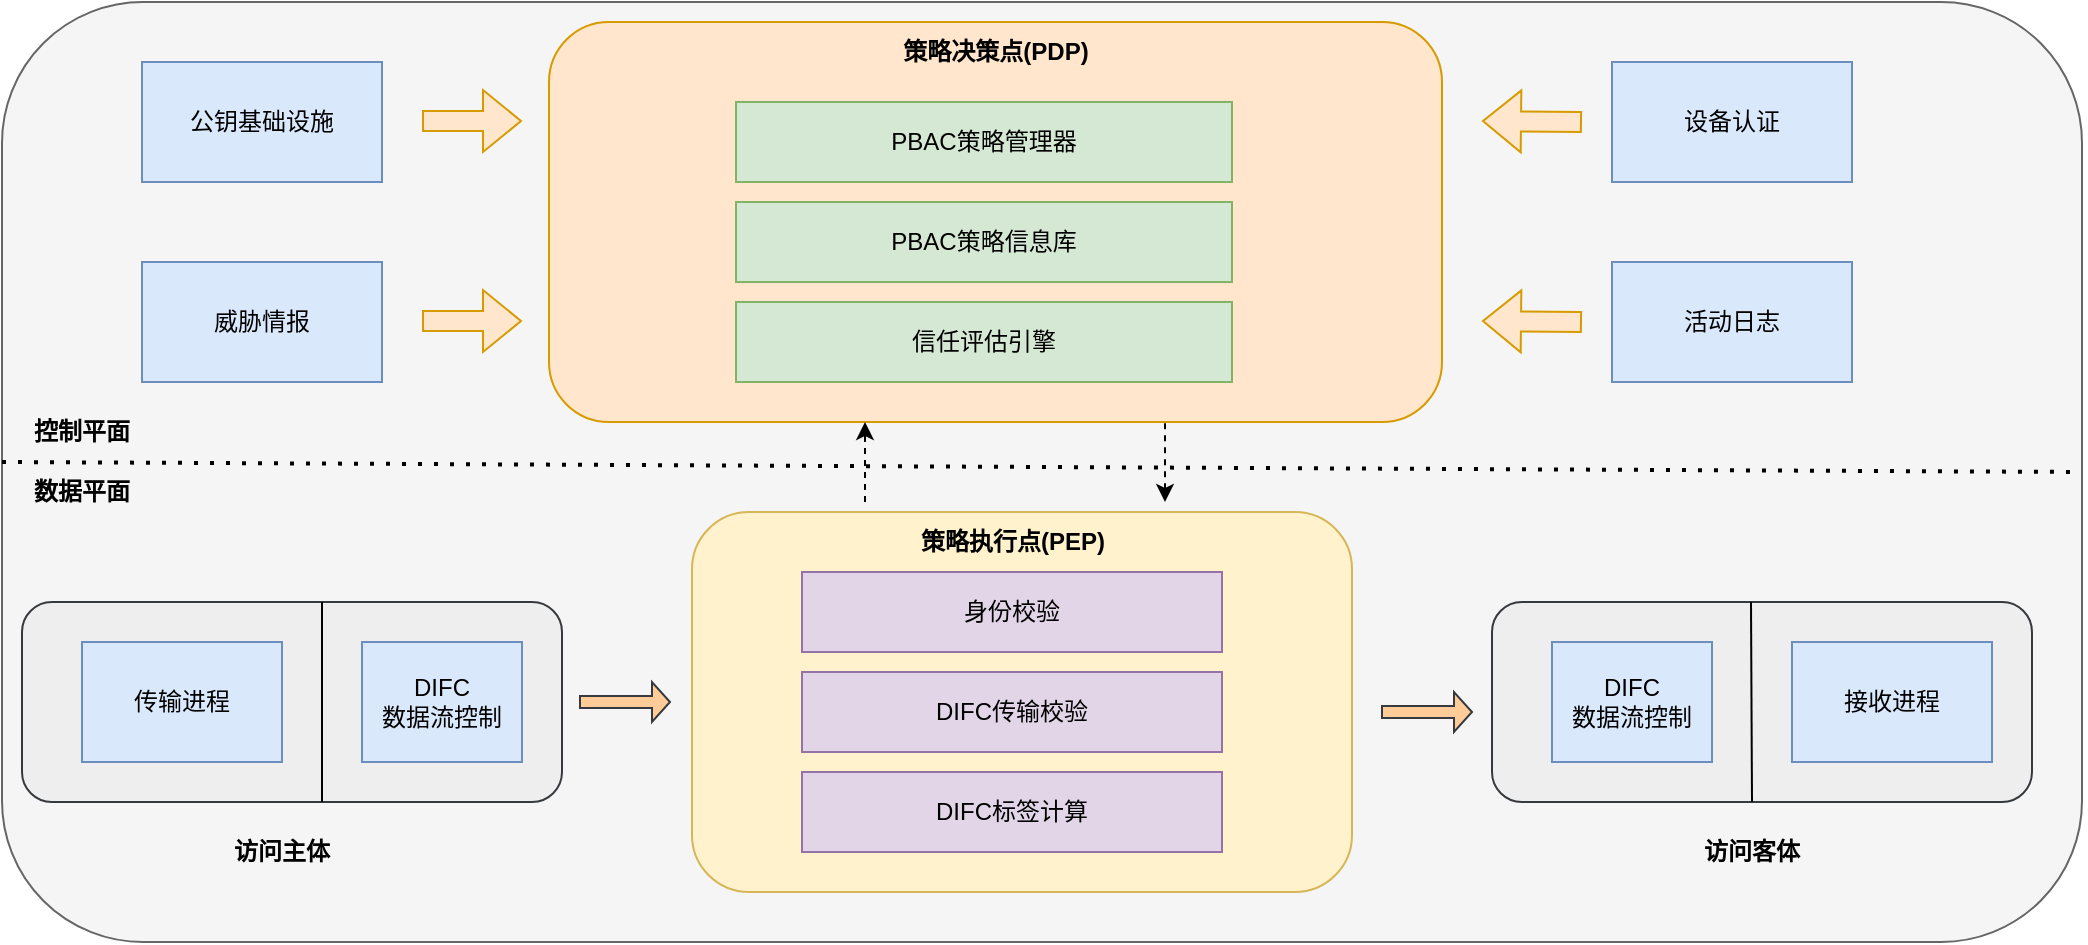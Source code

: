 <mxfile version="21.1.2" type="github">
  <diagram name="第 1 页" id="Qb4k8GEXQSuuynJWTsJw">
    <mxGraphModel dx="1434" dy="788" grid="1" gridSize="10" guides="1" tooltips="1" connect="1" arrows="1" fold="1" page="1" pageScale="1" pageWidth="827" pageHeight="1169" math="0" shadow="0">
      <root>
        <mxCell id="0" />
        <mxCell id="1" parent="0" />
        <mxCell id="Vi5Gioc8bYA2O3Cc7jTk-11" value="" style="rounded=1;whiteSpace=wrap;html=1;fillColor=#f5f5f5;fontColor=#333333;strokeColor=#666666;" vertex="1" parent="1">
          <mxGeometry x="80" y="80" width="1040" height="470" as="geometry" />
        </mxCell>
        <mxCell id="Vi5Gioc8bYA2O3Cc7jTk-12" value="" style="endArrow=none;dashed=1;html=1;dashPattern=1 3;strokeWidth=2;rounded=0;entryX=1;entryY=0.5;entryDx=0;entryDy=0;" edge="1" parent="1" target="Vi5Gioc8bYA2O3Cc7jTk-11">
          <mxGeometry width="50" height="50" relative="1" as="geometry">
            <mxPoint x="80" y="310" as="sourcePoint" />
            <mxPoint x="130" y="260" as="targetPoint" />
          </mxGeometry>
        </mxCell>
        <mxCell id="Vi5Gioc8bYA2O3Cc7jTk-17" value="" style="rounded=1;whiteSpace=wrap;html=1;fillColor=#fff2cc;strokeColor=#d6b656;" vertex="1" parent="1">
          <mxGeometry x="425" y="335" width="330" height="190" as="geometry" />
        </mxCell>
        <mxCell id="Vi5Gioc8bYA2O3Cc7jTk-18" value="&lt;b&gt;策略执行点(PEP)&lt;/b&gt;" style="text;html=1;strokeColor=none;fillColor=none;align=center;verticalAlign=middle;whiteSpace=wrap;rounded=0;" vertex="1" parent="1">
          <mxGeometry x="527.5" y="335" width="115" height="30" as="geometry" />
        </mxCell>
        <mxCell id="Vi5Gioc8bYA2O3Cc7jTk-19" value="DIFC传输校验" style="rounded=0;whiteSpace=wrap;html=1;fillColor=#e1d5e7;strokeColor=#9673a6;" vertex="1" parent="1">
          <mxGeometry x="480" y="415" width="210" height="40" as="geometry" />
        </mxCell>
        <mxCell id="Vi5Gioc8bYA2O3Cc7jTk-20" value="DIFC标签计算" style="rounded=0;whiteSpace=wrap;html=1;fillColor=#e1d5e7;strokeColor=#9673a6;" vertex="1" parent="1">
          <mxGeometry x="480" y="465" width="210" height="40" as="geometry" />
        </mxCell>
        <mxCell id="Vi5Gioc8bYA2O3Cc7jTk-22" value="" style="rounded=1;whiteSpace=wrap;html=1;fillColor=#eeeeee;strokeColor=#36393d;" vertex="1" parent="1">
          <mxGeometry x="90" y="380" width="270" height="100" as="geometry" />
        </mxCell>
        <mxCell id="Vi5Gioc8bYA2O3Cc7jTk-23" value="传输进程" style="rounded=0;whiteSpace=wrap;html=1;fillColor=#dae8fc;strokeColor=#6c8ebf;" vertex="1" parent="1">
          <mxGeometry x="120" y="400" width="100" height="60" as="geometry" />
        </mxCell>
        <mxCell id="Vi5Gioc8bYA2O3Cc7jTk-24" value="DIFC&lt;br&gt;数据流控制" style="rounded=0;whiteSpace=wrap;html=1;fillColor=#dae8fc;strokeColor=#6c8ebf;" vertex="1" parent="1">
          <mxGeometry x="260" y="400" width="80" height="60" as="geometry" />
        </mxCell>
        <mxCell id="Vi5Gioc8bYA2O3Cc7jTk-26" value="" style="rounded=1;whiteSpace=wrap;html=1;fillColor=#eeeeee;strokeColor=#36393d;" vertex="1" parent="1">
          <mxGeometry x="825" y="380" width="270" height="100" as="geometry" />
        </mxCell>
        <mxCell id="Vi5Gioc8bYA2O3Cc7jTk-27" value="接收进程" style="rounded=0;whiteSpace=wrap;html=1;fillColor=#dae8fc;strokeColor=#6c8ebf;" vertex="1" parent="1">
          <mxGeometry x="975" y="400" width="100" height="60" as="geometry" />
        </mxCell>
        <mxCell id="Vi5Gioc8bYA2O3Cc7jTk-28" value="DIFC&lt;br&gt;数据流控制" style="rounded=0;whiteSpace=wrap;html=1;fillColor=#dae8fc;strokeColor=#6c8ebf;" vertex="1" parent="1">
          <mxGeometry x="855" y="400" width="80" height="60" as="geometry" />
        </mxCell>
        <mxCell id="Vi5Gioc8bYA2O3Cc7jTk-29" value="" style="rounded=1;whiteSpace=wrap;html=1;fillColor=#ffe6cc;strokeColor=#d79b00;" vertex="1" parent="1">
          <mxGeometry x="353.5" y="90" width="446.5" height="200" as="geometry" />
        </mxCell>
        <mxCell id="Vi5Gioc8bYA2O3Cc7jTk-30" value="PBAC策略管理器" style="rounded=0;whiteSpace=wrap;html=1;fillColor=#d5e8d4;strokeColor=#82b366;" vertex="1" parent="1">
          <mxGeometry x="447" y="130" width="248" height="40" as="geometry" />
        </mxCell>
        <mxCell id="Vi5Gioc8bYA2O3Cc7jTk-31" value="PBAC策略信息库" style="rounded=0;whiteSpace=wrap;html=1;fillColor=#d5e8d4;strokeColor=#82b366;" vertex="1" parent="1">
          <mxGeometry x="447" y="180" width="248" height="40" as="geometry" />
        </mxCell>
        <mxCell id="Vi5Gioc8bYA2O3Cc7jTk-32" value="信任评估引擎" style="rounded=0;whiteSpace=wrap;html=1;fillColor=#d5e8d4;strokeColor=#82b366;" vertex="1" parent="1">
          <mxGeometry x="447" y="230" width="248" height="40" as="geometry" />
        </mxCell>
        <mxCell id="Vi5Gioc8bYA2O3Cc7jTk-33" value="&lt;b&gt;策略决策点(PDP)&lt;/b&gt;" style="text;html=1;strokeColor=none;fillColor=none;align=center;verticalAlign=middle;whiteSpace=wrap;rounded=0;" vertex="1" parent="1">
          <mxGeometry x="522.75" y="90" width="108" height="30" as="geometry" />
        </mxCell>
        <mxCell id="Vi5Gioc8bYA2O3Cc7jTk-34" value="公钥基础设施" style="rounded=0;whiteSpace=wrap;html=1;fillColor=#dae8fc;strokeColor=#6c8ebf;" vertex="1" parent="1">
          <mxGeometry x="150" y="110" width="120" height="60" as="geometry" />
        </mxCell>
        <mxCell id="Vi5Gioc8bYA2O3Cc7jTk-35" value="威胁情报" style="rounded=0;whiteSpace=wrap;html=1;fillColor=#dae8fc;strokeColor=#6c8ebf;" vertex="1" parent="1">
          <mxGeometry x="150" y="210" width="120" height="60" as="geometry" />
        </mxCell>
        <mxCell id="Vi5Gioc8bYA2O3Cc7jTk-36" value="设备认证" style="rounded=0;whiteSpace=wrap;html=1;fillColor=#dae8fc;strokeColor=#6c8ebf;" vertex="1" parent="1">
          <mxGeometry x="885" y="110" width="120" height="60" as="geometry" />
        </mxCell>
        <mxCell id="Vi5Gioc8bYA2O3Cc7jTk-37" value="活动日志" style="rounded=0;whiteSpace=wrap;html=1;fillColor=#dae8fc;strokeColor=#6c8ebf;" vertex="1" parent="1">
          <mxGeometry x="885" y="210" width="120" height="60" as="geometry" />
        </mxCell>
        <mxCell id="Vi5Gioc8bYA2O3Cc7jTk-38" value="" style="shape=flexArrow;endArrow=classic;html=1;rounded=0;fillColor=#ffe6cc;strokeColor=#d79b00;" edge="1" parent="1">
          <mxGeometry width="50" height="50" relative="1" as="geometry">
            <mxPoint x="290" y="139.5" as="sourcePoint" />
            <mxPoint x="340" y="139.5" as="targetPoint" />
          </mxGeometry>
        </mxCell>
        <mxCell id="Vi5Gioc8bYA2O3Cc7jTk-39" value="" style="shape=flexArrow;endArrow=classic;html=1;rounded=0;fillColor=#ffe6cc;strokeColor=#d79b00;" edge="1" parent="1">
          <mxGeometry width="50" height="50" relative="1" as="geometry">
            <mxPoint x="290" y="239.5" as="sourcePoint" />
            <mxPoint x="340" y="239.5" as="targetPoint" />
          </mxGeometry>
        </mxCell>
        <mxCell id="Vi5Gioc8bYA2O3Cc7jTk-40" value="" style="shape=flexArrow;endArrow=classic;html=1;rounded=0;fillColor=#ffe6cc;strokeColor=#d79b00;" edge="1" parent="1">
          <mxGeometry width="50" height="50" relative="1" as="geometry">
            <mxPoint x="870" y="140" as="sourcePoint" />
            <mxPoint x="820" y="139.5" as="targetPoint" />
          </mxGeometry>
        </mxCell>
        <mxCell id="Vi5Gioc8bYA2O3Cc7jTk-41" value="" style="shape=flexArrow;endArrow=classic;html=1;rounded=0;fillColor=#ffe6cc;strokeColor=#d79b00;" edge="1" parent="1">
          <mxGeometry width="50" height="50" relative="1" as="geometry">
            <mxPoint x="870" y="240" as="sourcePoint" />
            <mxPoint x="820" y="239.5" as="targetPoint" />
          </mxGeometry>
        </mxCell>
        <mxCell id="Vi5Gioc8bYA2O3Cc7jTk-42" value="&lt;b&gt;访问主体&lt;/b&gt;" style="text;html=1;strokeColor=none;fillColor=none;align=center;verticalAlign=middle;whiteSpace=wrap;rounded=0;" vertex="1" parent="1">
          <mxGeometry x="190" y="490" width="60" height="30" as="geometry" />
        </mxCell>
        <mxCell id="Vi5Gioc8bYA2O3Cc7jTk-43" value="&lt;b&gt;访问客体&lt;/b&gt;" style="text;html=1;strokeColor=none;fillColor=none;align=center;verticalAlign=middle;whiteSpace=wrap;rounded=0;" vertex="1" parent="1">
          <mxGeometry x="925" y="490" width="60" height="30" as="geometry" />
        </mxCell>
        <mxCell id="Vi5Gioc8bYA2O3Cc7jTk-44" value="" style="endArrow=classic;html=1;rounded=0;dashed=1;" edge="1" parent="1">
          <mxGeometry width="50" height="50" relative="1" as="geometry">
            <mxPoint x="511.5" y="330" as="sourcePoint" />
            <mxPoint x="511.5" y="290" as="targetPoint" />
          </mxGeometry>
        </mxCell>
        <mxCell id="Vi5Gioc8bYA2O3Cc7jTk-45" value="" style="endArrow=none;html=1;rounded=0;endFill=0;startArrow=classic;startFill=1;dashed=1;" edge="1" parent="1">
          <mxGeometry width="50" height="50" relative="1" as="geometry">
            <mxPoint x="661.5" y="330" as="sourcePoint" />
            <mxPoint x="661.5" y="290" as="targetPoint" />
          </mxGeometry>
        </mxCell>
        <mxCell id="Vi5Gioc8bYA2O3Cc7jTk-46" value="" style="endArrow=none;html=1;rounded=0;" edge="1" parent="1">
          <mxGeometry width="50" height="50" relative="1" as="geometry">
            <mxPoint x="240" y="480" as="sourcePoint" />
            <mxPoint x="240" y="380" as="targetPoint" />
          </mxGeometry>
        </mxCell>
        <mxCell id="Vi5Gioc8bYA2O3Cc7jTk-47" value="" style="endArrow=none;html=1;rounded=0;" edge="1" parent="1">
          <mxGeometry width="50" height="50" relative="1" as="geometry">
            <mxPoint x="955" y="480" as="sourcePoint" />
            <mxPoint x="954.5" y="380" as="targetPoint" />
          </mxGeometry>
        </mxCell>
        <mxCell id="Vi5Gioc8bYA2O3Cc7jTk-48" value="身份校验" style="rounded=0;whiteSpace=wrap;html=1;fillColor=#e1d5e7;strokeColor=#9673a6;" vertex="1" parent="1">
          <mxGeometry x="480" y="365" width="210" height="40" as="geometry" />
        </mxCell>
        <mxCell id="Vi5Gioc8bYA2O3Cc7jTk-49" value="&lt;b&gt;数据平面&lt;/b&gt;" style="text;html=1;strokeColor=none;fillColor=none;align=center;verticalAlign=middle;whiteSpace=wrap;rounded=0;" vertex="1" parent="1">
          <mxGeometry x="90" y="310" width="60" height="30" as="geometry" />
        </mxCell>
        <mxCell id="Vi5Gioc8bYA2O3Cc7jTk-50" value="&lt;b&gt;控制平面&lt;/b&gt;" style="text;html=1;strokeColor=none;fillColor=none;align=center;verticalAlign=middle;whiteSpace=wrap;rounded=0;" vertex="1" parent="1">
          <mxGeometry x="90" y="280" width="60" height="30" as="geometry" />
        </mxCell>
        <mxCell id="Vi5Gioc8bYA2O3Cc7jTk-51" value="" style="shape=singleArrow;whiteSpace=wrap;html=1;fillColor=#ffcc99;strokeColor=#36393d;" vertex="1" parent="1">
          <mxGeometry x="369" y="420" width="45" height="20" as="geometry" />
        </mxCell>
        <mxCell id="Vi5Gioc8bYA2O3Cc7jTk-53" value="" style="shape=singleArrow;whiteSpace=wrap;html=1;fillColor=#ffcc99;strokeColor=#36393d;" vertex="1" parent="1">
          <mxGeometry x="770" y="425" width="45" height="20" as="geometry" />
        </mxCell>
      </root>
    </mxGraphModel>
  </diagram>
</mxfile>
